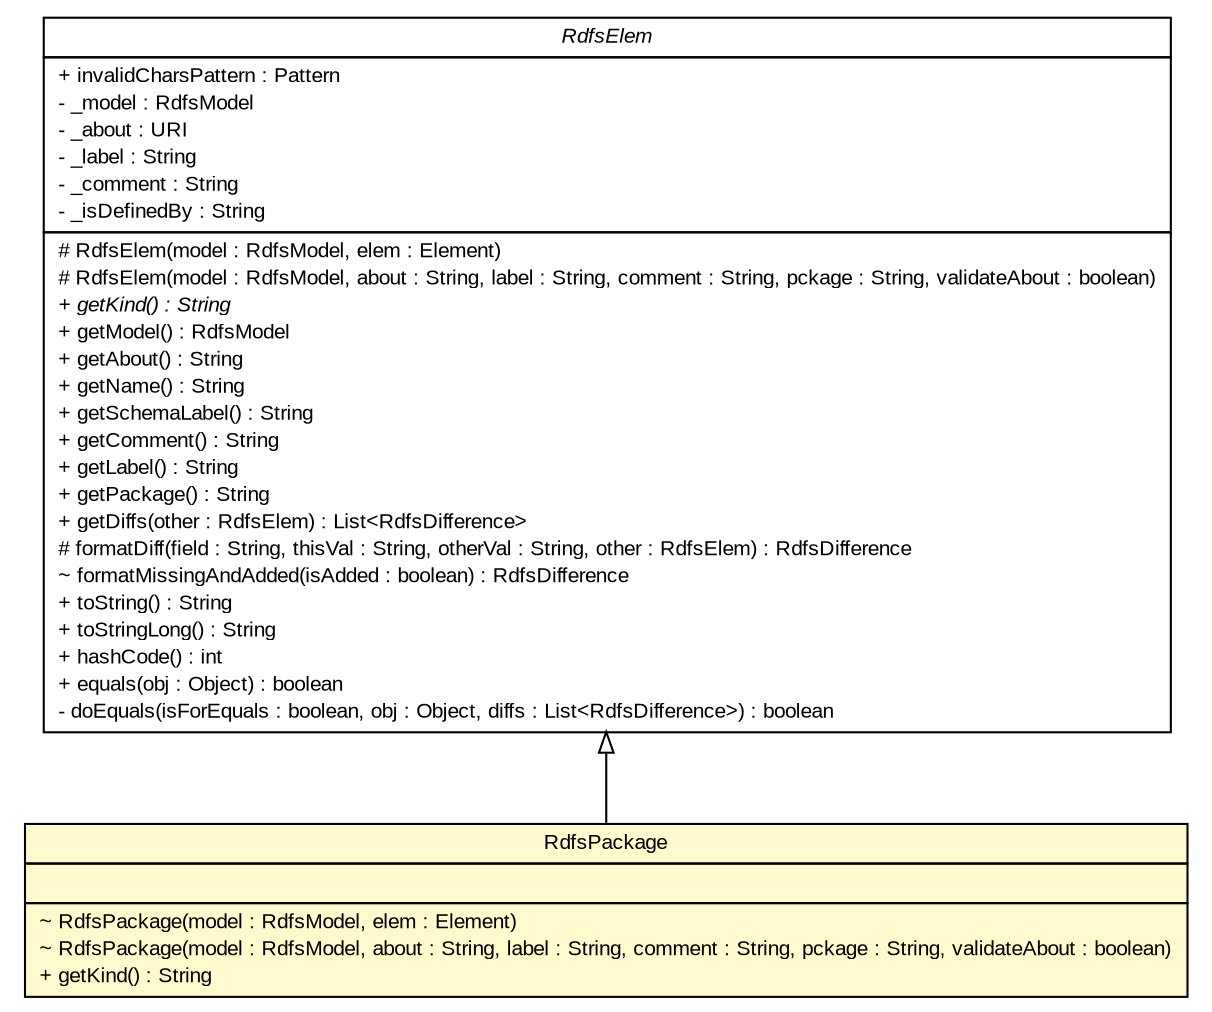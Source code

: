 #!/usr/local/bin/dot
#
# Class diagram 
# Generated by UMLGraph version R5_6_6-6-g3bdff0 (http://www.umlgraph.org/)
#

digraph G {
	edge [fontname="arial",fontsize=10,labelfontname="arial",labelfontsize=10];
	node [fontname="arial",fontsize=10,shape=plaintext];
	nodesep=0.25;
	ranksep=0.5;
	// org.tanjakostic.jcleancim.experimental.builder.rdfs.RdfsPackage
	c169830 [label=<<table title="org.tanjakostic.jcleancim.experimental.builder.rdfs.RdfsPackage" border="0" cellborder="1" cellspacing="0" cellpadding="2" port="p" bgcolor="lemonChiffon" href="./RdfsPackage.html">
		<tr><td><table border="0" cellspacing="0" cellpadding="1">
<tr><td align="center" balign="center"> RdfsPackage </td></tr>
		</table></td></tr>
		<tr><td><table border="0" cellspacing="0" cellpadding="1">
<tr><td align="left" balign="left">  </td></tr>
		</table></td></tr>
		<tr><td><table border="0" cellspacing="0" cellpadding="1">
<tr><td align="left" balign="left"> ~ RdfsPackage(model : RdfsModel, elem : Element) </td></tr>
<tr><td align="left" balign="left"> ~ RdfsPackage(model : RdfsModel, about : String, label : String, comment : String, pckage : String, validateAbout : boolean) </td></tr>
<tr><td align="left" balign="left"> + getKind() : String </td></tr>
		</table></td></tr>
		</table>>, URL="./RdfsPackage.html", fontname="arial", fontcolor="black", fontsize=10.0];
	// org.tanjakostic.jcleancim.experimental.builder.rdfs.RdfsElem
	c169833 [label=<<table title="org.tanjakostic.jcleancim.experimental.builder.rdfs.RdfsElem" border="0" cellborder="1" cellspacing="0" cellpadding="2" port="p" href="./RdfsElem.html">
		<tr><td><table border="0" cellspacing="0" cellpadding="1">
<tr><td align="center" balign="center"><font face="Arial Italic"> RdfsElem </font></td></tr>
		</table></td></tr>
		<tr><td><table border="0" cellspacing="0" cellpadding="1">
<tr><td align="left" balign="left"> + invalidCharsPattern : Pattern </td></tr>
<tr><td align="left" balign="left"> - _model : RdfsModel </td></tr>
<tr><td align="left" balign="left"> - _about : URI </td></tr>
<tr><td align="left" balign="left"> - _label : String </td></tr>
<tr><td align="left" balign="left"> - _comment : String </td></tr>
<tr><td align="left" balign="left"> - _isDefinedBy : String </td></tr>
		</table></td></tr>
		<tr><td><table border="0" cellspacing="0" cellpadding="1">
<tr><td align="left" balign="left"> # RdfsElem(model : RdfsModel, elem : Element) </td></tr>
<tr><td align="left" balign="left"> # RdfsElem(model : RdfsModel, about : String, label : String, comment : String, pckage : String, validateAbout : boolean) </td></tr>
<tr><td align="left" balign="left"><font face="Arial Italic" point-size="10.0"> + getKind() : String </font></td></tr>
<tr><td align="left" balign="left"> + getModel() : RdfsModel </td></tr>
<tr><td align="left" balign="left"> + getAbout() : String </td></tr>
<tr><td align="left" balign="left"> + getName() : String </td></tr>
<tr><td align="left" balign="left"> + getSchemaLabel() : String </td></tr>
<tr><td align="left" balign="left"> + getComment() : String </td></tr>
<tr><td align="left" balign="left"> + getLabel() : String </td></tr>
<tr><td align="left" balign="left"> + getPackage() : String </td></tr>
<tr><td align="left" balign="left"> + getDiffs(other : RdfsElem) : List&lt;RdfsDifference&gt; </td></tr>
<tr><td align="left" balign="left"> # formatDiff(field : String, thisVal : String, otherVal : String, other : RdfsElem) : RdfsDifference </td></tr>
<tr><td align="left" balign="left"> ~ formatMissingAndAdded(isAdded : boolean) : RdfsDifference </td></tr>
<tr><td align="left" balign="left"> + toString() : String </td></tr>
<tr><td align="left" balign="left"> + toStringLong() : String </td></tr>
<tr><td align="left" balign="left"> + hashCode() : int </td></tr>
<tr><td align="left" balign="left"> + equals(obj : Object) : boolean </td></tr>
<tr><td align="left" balign="left"> - doEquals(isForEquals : boolean, obj : Object, diffs : List&lt;RdfsDifference&gt;) : boolean </td></tr>
		</table></td></tr>
		</table>>, URL="./RdfsElem.html", fontname="arial", fontcolor="black", fontsize=10.0];
	//org.tanjakostic.jcleancim.experimental.builder.rdfs.RdfsPackage extends org.tanjakostic.jcleancim.experimental.builder.rdfs.RdfsElem
	c169833:p -> c169830:p [dir=back,arrowtail=empty];
}

